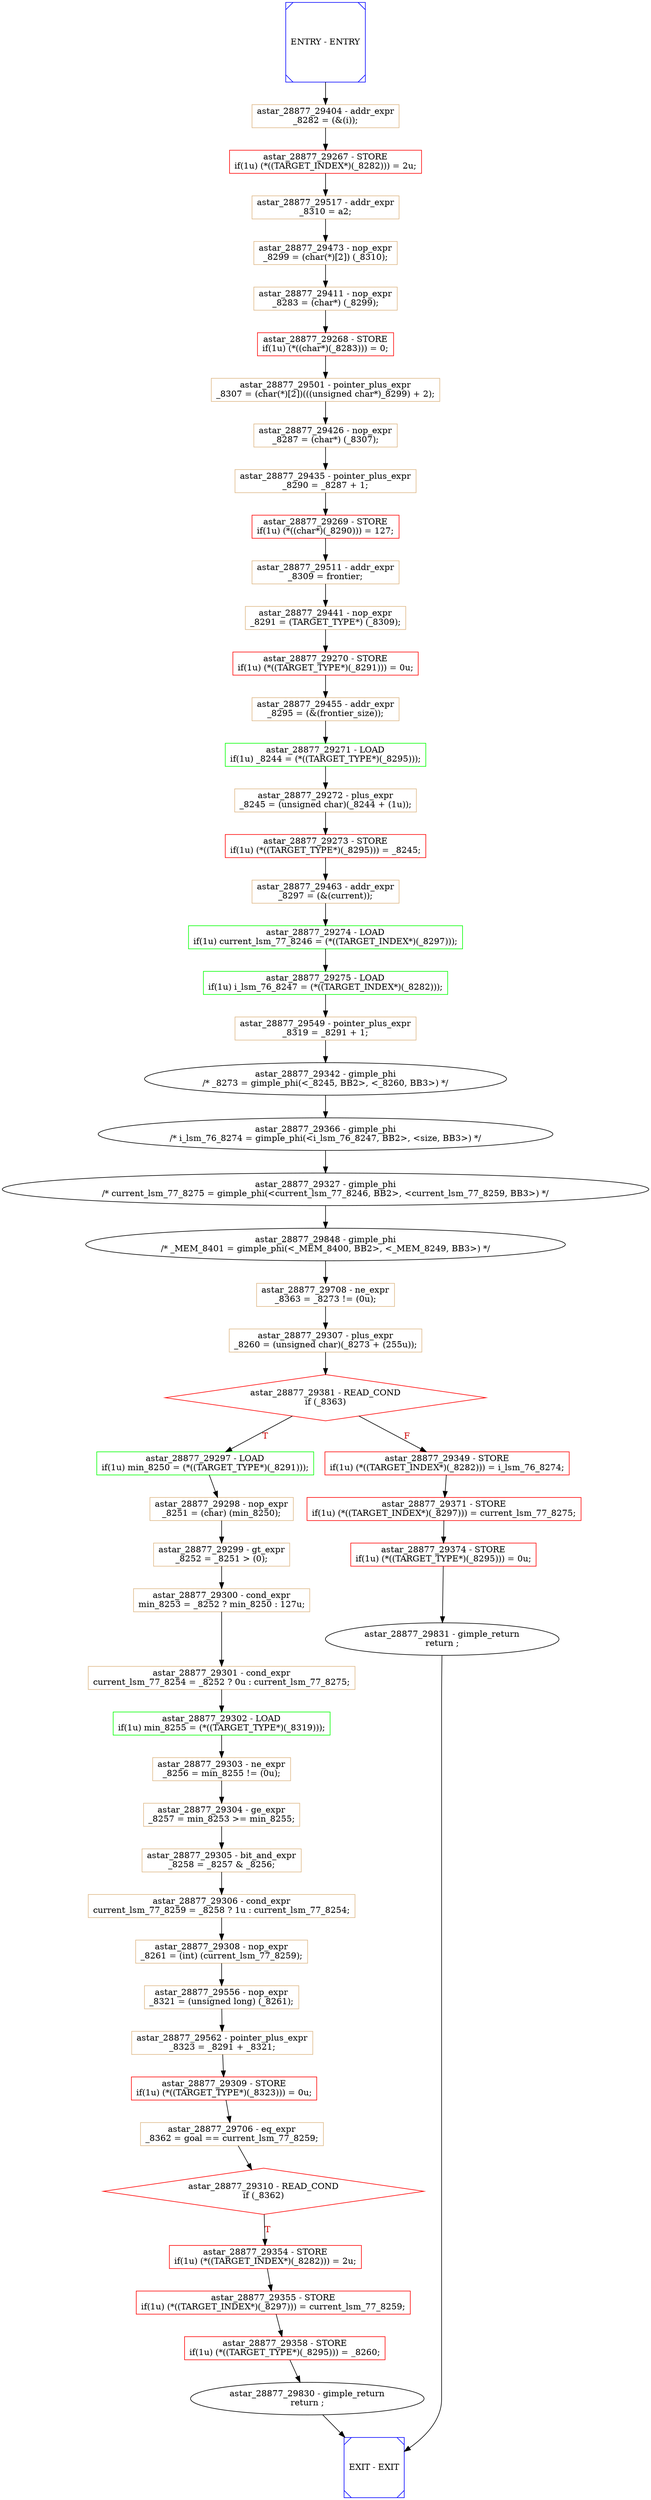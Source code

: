 digraph G {
0[color=blue,shape=Msquare,label="ENTRY - ENTRY"];
1[color=blue,shape=Msquare,label="EXIT - EXIT"];
2[color=burlywood,shape=box,label="astar_28877_29404 - addr_expr\n_8282 = (&(i));\n"];
3[color=red,shape=box,label="astar_28877_29267 - STORE\nif(1u) (*((TARGET_INDEX*)(_8282))) = 2u;\n"];
4[color=burlywood,shape=box,label="astar_28877_29517 - addr_expr\n_8310 = a2;\n"];
5[color=burlywood,shape=box,label="astar_28877_29473 - nop_expr\n_8299 = (char(*)[2]) (_8310);\n"];
6[color=burlywood,shape=box,label="astar_28877_29411 - nop_expr\n_8283 = (char*) (_8299);\n"];
7[color=red,shape=box,label="astar_28877_29268 - STORE\nif(1u) (*((char*)(_8283))) = 0;\n"];
8[color=burlywood,shape=box,label="astar_28877_29501 - pointer_plus_expr\n_8307 = (char(*)[2])(((unsigned char*)_8299) + 2);\n"];
9[color=burlywood,shape=box,label="astar_28877_29426 - nop_expr\n_8287 = (char*) (_8307);\n"];
10[color=burlywood,shape=box,label="astar_28877_29435 - pointer_plus_expr\n_8290 = _8287 + 1;\n"];
11[color=red,shape=box,label="astar_28877_29269 - STORE\nif(1u) (*((char*)(_8290))) = 127;\n"];
12[color=burlywood,shape=box,label="astar_28877_29511 - addr_expr\n_8309 = frontier;\n"];
13[color=burlywood,shape=box,label="astar_28877_29441 - nop_expr\n_8291 = (TARGET_TYPE*) (_8309);\n"];
14[color=red,shape=box,label="astar_28877_29270 - STORE\nif(1u) (*((TARGET_TYPE*)(_8291))) = 0u;\n"];
15[color=burlywood,shape=box,label="astar_28877_29455 - addr_expr\n_8295 = (&(frontier_size));\n"];
16[color=green,shape=box,label="astar_28877_29271 - LOAD\nif(1u) _8244 = (*((TARGET_TYPE*)(_8295)));\n"];
17[color=burlywood,shape=box,label="astar_28877_29272 - plus_expr\n_8245 = (unsigned char)(_8244 + (1u));\n"];
18[color=red,shape=box,label="astar_28877_29273 - STORE\nif(1u) (*((TARGET_TYPE*)(_8295))) = _8245;\n"];
19[color=burlywood,shape=box,label="astar_28877_29463 - addr_expr\n_8297 = (&(current));\n"];
20[color=green,shape=box,label="astar_28877_29274 - LOAD\nif(1u) current_lsm_77_8246 = (*((TARGET_INDEX*)(_8297)));\n"];
21[color=green,shape=box,label="astar_28877_29275 - LOAD\nif(1u) i_lsm_76_8247 = (*((TARGET_INDEX*)(_8282)));\n"];
22[color=burlywood,shape=box,label="astar_28877_29549 - pointer_plus_expr\n_8319 = _8291 + 1;\n"];
23[label="astar_28877_29342 - gimple_phi\n/* _8273 = gimple_phi(<_8245, BB2>, <_8260, BB3>) */\n"];
24[color=green,shape=box,label="astar_28877_29297 - LOAD\nif(1u) min_8250 = (*((TARGET_TYPE*)(_8291)));\n"];
25[color=burlywood,shape=box,label="astar_28877_29298 - nop_expr\n_8251 = (char) (min_8250);\n"];
26[color=burlywood,shape=box,label="astar_28877_29299 - gt_expr\n_8252 = _8251 > (0);\n"];
27[color=burlywood,shape=box,label="astar_28877_29300 - cond_expr\nmin_8253 = _8252 ? min_8250 : 127u;\n"];
28[color=burlywood,shape=box,label="astar_28877_29301 - cond_expr\ncurrent_lsm_77_8254 = _8252 ? 0u : current_lsm_77_8275;\n"];
29[color=green,shape=box,label="astar_28877_29302 - LOAD\nif(1u) min_8255 = (*((TARGET_TYPE*)(_8319)));\n"];
30[color=burlywood,shape=box,label="astar_28877_29303 - ne_expr\n_8256 = min_8255 != (0u);\n"];
31[color=burlywood,shape=box,label="astar_28877_29304 - ge_expr\n_8257 = min_8253 >= min_8255;\n"];
32[color=burlywood,shape=box,label="astar_28877_29305 - bit_and_expr\n_8258 = _8257 & _8256;\n"];
33[color=burlywood,shape=box,label="astar_28877_29306 - cond_expr\ncurrent_lsm_77_8259 = _8258 ? 1u : current_lsm_77_8254;\n"];
34[color=burlywood,shape=box,label="astar_28877_29308 - nop_expr\n_8261 = (int) (current_lsm_77_8259);\n"];
35[color=burlywood,shape=box,label="astar_28877_29556 - nop_expr\n_8321 = (unsigned long) (_8261);\n"];
36[color=burlywood,shape=box,label="astar_28877_29562 - pointer_plus_expr\n_8323 = _8291 + _8321;\n"];
37[color=red,shape=box,label="astar_28877_29309 - STORE\nif(1u) (*((TARGET_TYPE*)(_8323))) = 0u;\n"];
38[color=burlywood,shape=box,label="astar_28877_29706 - eq_expr\n_8362 = goal == current_lsm_77_8259;\n"];
39[color=red,shape=diamond,label="astar_28877_29310 - READ_COND\nif (_8362)\n"];
40[color=red,shape=box,label="astar_28877_29354 - STORE\nif(1u) (*((TARGET_INDEX*)(_8282))) = 2u;\n"];
41[color=red,shape=box,label="astar_28877_29355 - STORE\nif(1u) (*((TARGET_INDEX*)(_8297))) = current_lsm_77_8259;\n"];
42[color=red,shape=box,label="astar_28877_29358 - STORE\nif(1u) (*((TARGET_TYPE*)(_8295))) = _8260;\n"];
43[label="astar_28877_29830 - gimple_return\nreturn ;\n"];
44[label="astar_28877_29366 - gimple_phi\n/* i_lsm_76_8274 = gimple_phi(<i_lsm_76_8247, BB2>, <size, BB3>) */\n"];
45[label="astar_28877_29327 - gimple_phi\n/* current_lsm_77_8275 = gimple_phi(<current_lsm_77_8246, BB2>, <current_lsm_77_8259, BB3>) */\n"];
46[label="astar_28877_29848 - gimple_phi\n/* _MEM_8401 = gimple_phi(<_MEM_8400, BB2>, <_MEM_8249, BB3>) */\n"];
47[color=burlywood,shape=box,label="astar_28877_29708 - ne_expr\n_8363 = _8273 != (0u);\n"];
48[color=burlywood,shape=box,label="astar_28877_29307 - plus_expr\n_8260 = (unsigned char)(_8273 + (255u));\n"];
49[color=red,shape=diamond,label="astar_28877_29381 - READ_COND\nif (_8363)\n"];
50[color=red,shape=box,label="astar_28877_29349 - STORE\nif(1u) (*((TARGET_INDEX*)(_8282))) = i_lsm_76_8274;\n"];
51[color=red,shape=box,label="astar_28877_29371 - STORE\nif(1u) (*((TARGET_INDEX*)(_8297))) = current_lsm_77_8275;\n"];
52[color=red,shape=box,label="astar_28877_29374 - STORE\nif(1u) (*((TARGET_TYPE*)(_8295))) = 0u;\n"];
53[label="astar_28877_29831 - gimple_return\nreturn ;\n"];
0->2 [fontcolor=red3,label=""];
2->3 [fontcolor=red3,label=""];
3->4 [fontcolor=red3,label=""];
4->5 [fontcolor=red3,label=""];
5->6 [fontcolor=red3,label=""];
6->7 [fontcolor=red3,label=""];
7->8 [fontcolor=red3,label=""];
8->9 [fontcolor=red3,label=""];
9->10 [fontcolor=red3,label=""];
10->11 [fontcolor=red3,label=""];
11->12 [fontcolor=red3,label=""];
12->13 [fontcolor=red3,label=""];
13->14 [fontcolor=red3,label=""];
14->15 [fontcolor=red3,label=""];
15->16 [fontcolor=red3,label=""];
16->17 [fontcolor=red3,label=""];
17->18 [fontcolor=red3,label=""];
18->19 [fontcolor=red3,label=""];
19->20 [fontcolor=red3,label=""];
20->21 [fontcolor=red3,label=""];
21->22 [fontcolor=red3,label=""];
22->23 [fontcolor=red3,label=""];
24->25 [fontcolor=red3,label=""];
25->26 [fontcolor=red3,label=""];
26->27 [fontcolor=red3,label=""];
27->28 [fontcolor=red3,label=""];
28->29 [fontcolor=red3,label=""];
29->30 [fontcolor=red3,label=""];
30->31 [fontcolor=red3,label=""];
31->32 [fontcolor=red3,label=""];
32->33 [fontcolor=red3,label=""];
33->34 [fontcolor=red3,label=""];
34->35 [fontcolor=red3,label=""];
35->36 [fontcolor=red3,label=""];
36->37 [fontcolor=red3,label=""];
37->38 [fontcolor=red3,label=""];
38->39 [fontcolor=red3,label=""];
39->40 [fontcolor=red3,label="T"];
40->41 [fontcolor=red3,label=""];
41->42 [fontcolor=red3,label=""];
42->43 [fontcolor=red3,label=""];
43->1 [fontcolor=red3,label=""];
23->44 [fontcolor=red3,label=""];
44->45 [fontcolor=red3,label=""];
45->46 [fontcolor=red3,label=""];
46->47 [fontcolor=red3,label=""];
47->48 [fontcolor=red3,label=""];
48->49 [fontcolor=red3,label=""];
49->24 [fontcolor=red3,label="T"];
49->50 [fontcolor=red3,label="F"];
50->51 [fontcolor=red3,label=""];
51->52 [fontcolor=red3,label=""];
52->53 [fontcolor=red3,label=""];
53->1 [fontcolor=red3,label=""];
}
